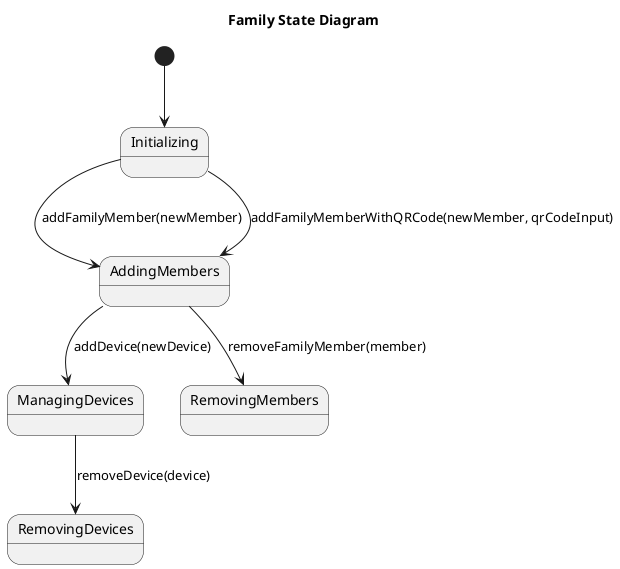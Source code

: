 @startuml
title Family State Diagram

[*] --> Initializing

Initializing --> AddingMembers : addFamilyMember(newMember)
Initializing --> AddingMembers : addFamilyMemberWithQRCode(newMember, qrCodeInput)
AddingMembers --> ManagingDevices : addDevice(newDevice)
AddingMembers --> RemovingMembers : removeFamilyMember(member)

ManagingDevices --> RemovingDevices : removeDevice(device)

@enduml
